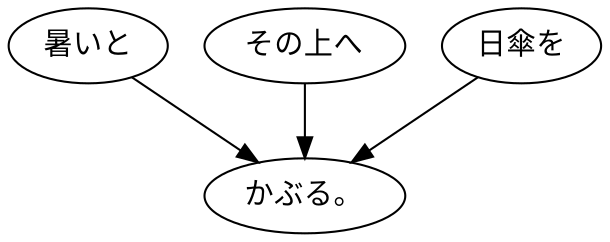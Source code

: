 digraph graph3372 {
	node0 [label="暑いと"];
	node1 [label="その上へ"];
	node2 [label="日傘を"];
	node3 [label="かぶる。"];
	node0 -> node3;
	node1 -> node3;
	node2 -> node3;
}
